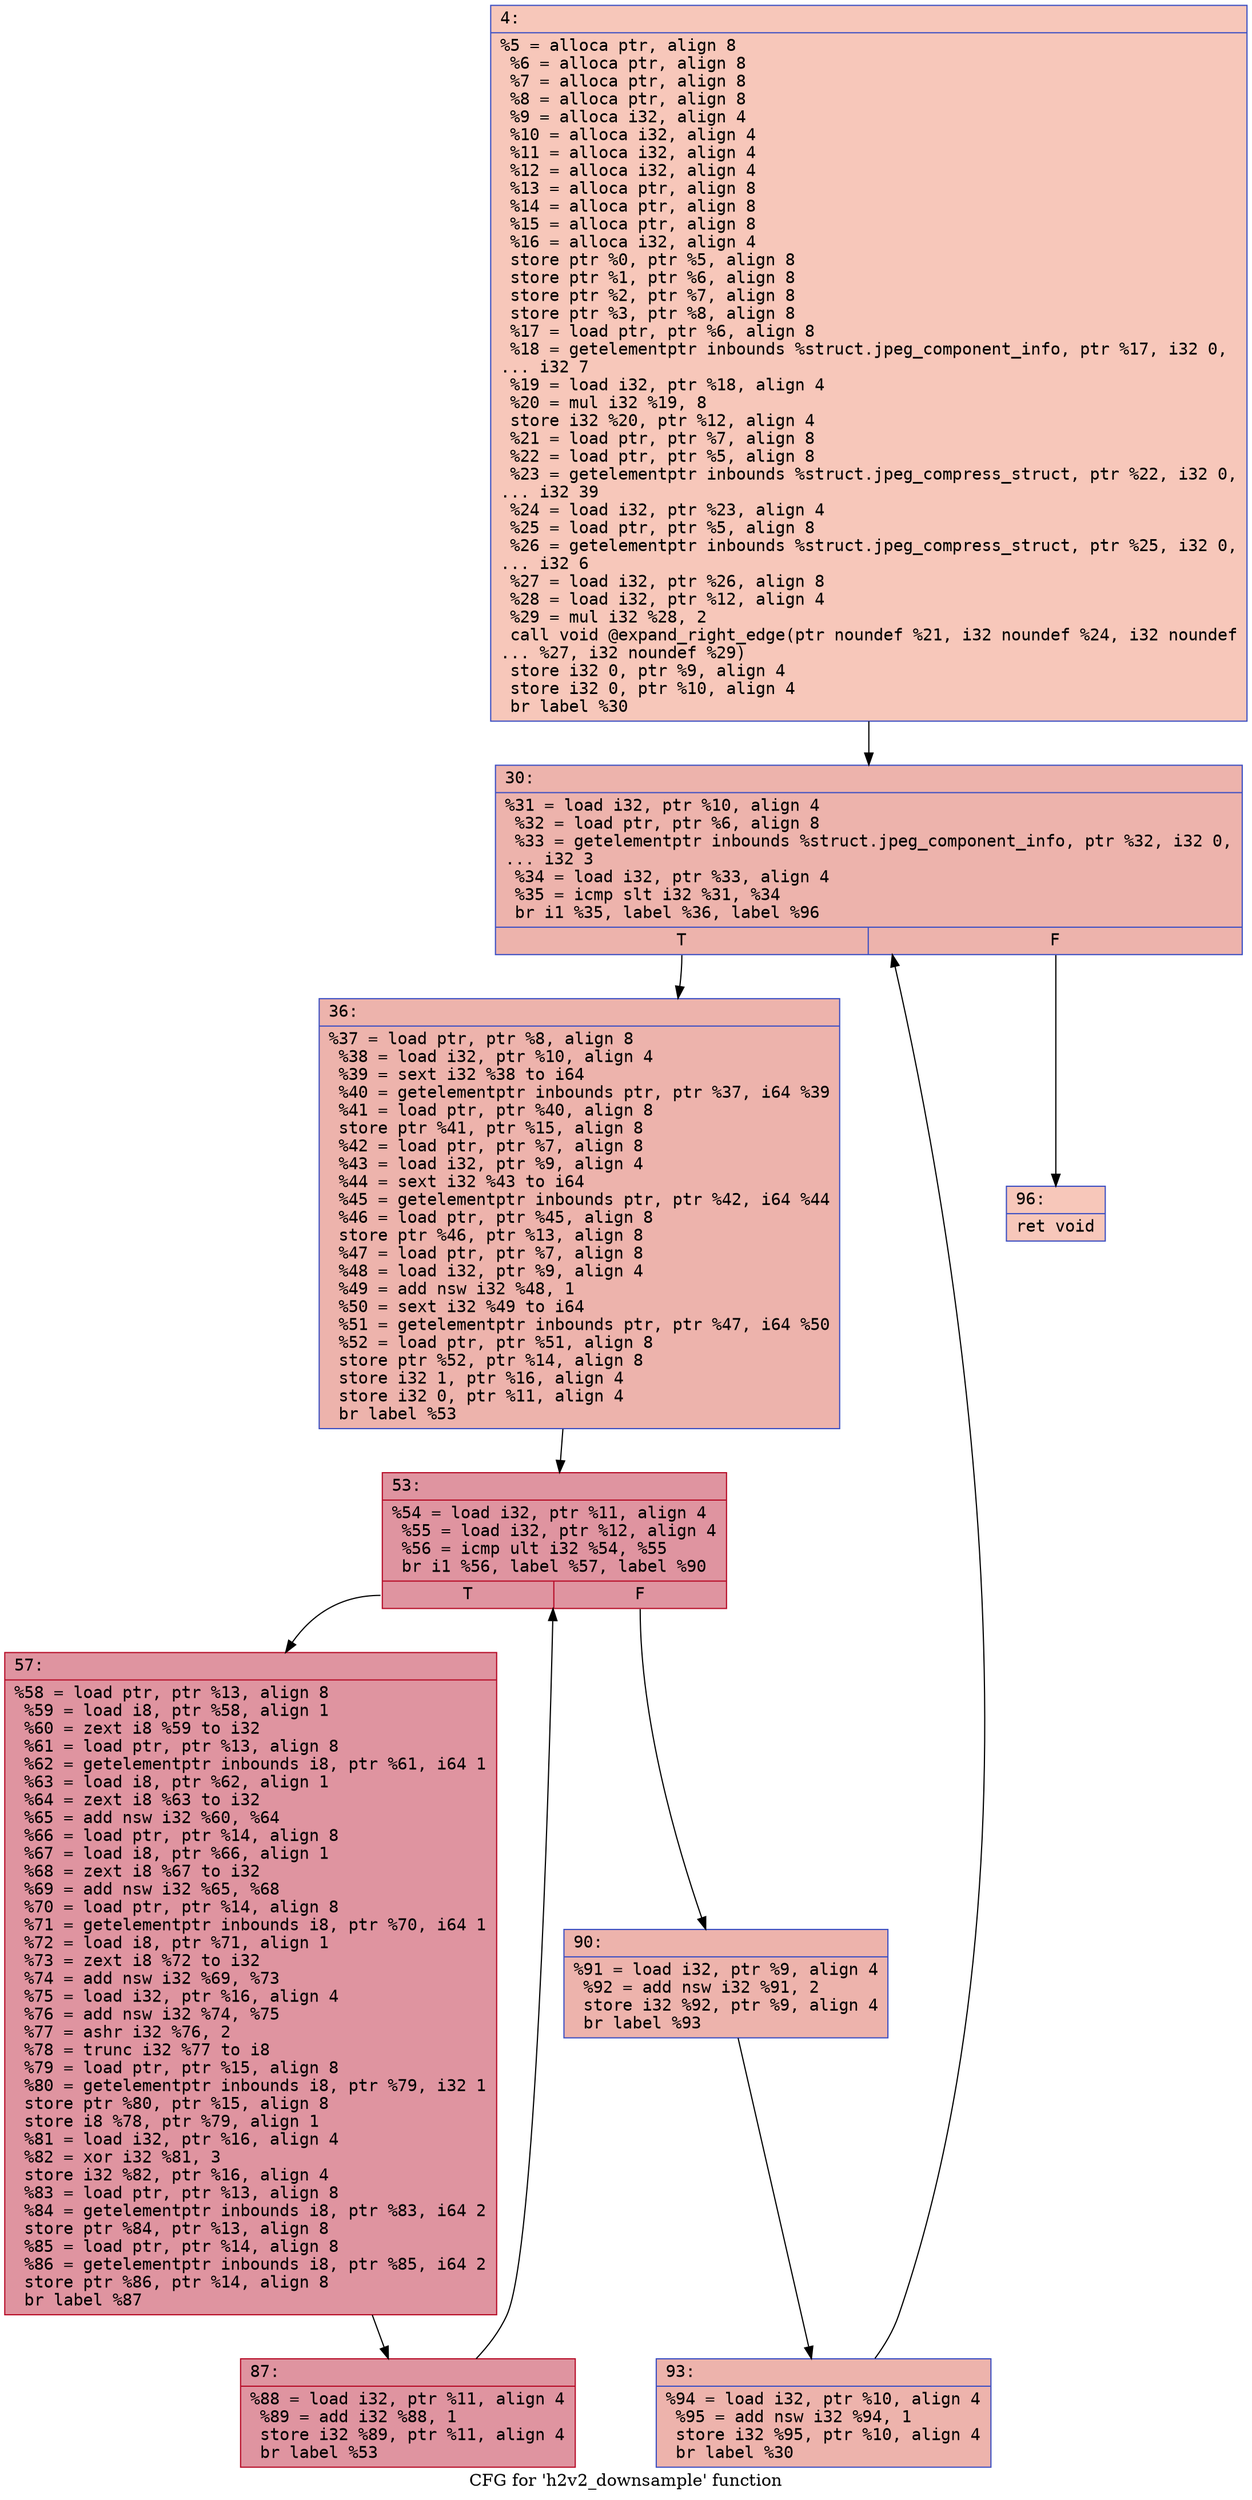 digraph "CFG for 'h2v2_downsample' function" {
	label="CFG for 'h2v2_downsample' function";

	Node0x6000023375c0 [shape=record,color="#3d50c3ff", style=filled, fillcolor="#ec7f6370" fontname="Courier",label="{4:\l|  %5 = alloca ptr, align 8\l  %6 = alloca ptr, align 8\l  %7 = alloca ptr, align 8\l  %8 = alloca ptr, align 8\l  %9 = alloca i32, align 4\l  %10 = alloca i32, align 4\l  %11 = alloca i32, align 4\l  %12 = alloca i32, align 4\l  %13 = alloca ptr, align 8\l  %14 = alloca ptr, align 8\l  %15 = alloca ptr, align 8\l  %16 = alloca i32, align 4\l  store ptr %0, ptr %5, align 8\l  store ptr %1, ptr %6, align 8\l  store ptr %2, ptr %7, align 8\l  store ptr %3, ptr %8, align 8\l  %17 = load ptr, ptr %6, align 8\l  %18 = getelementptr inbounds %struct.jpeg_component_info, ptr %17, i32 0,\l... i32 7\l  %19 = load i32, ptr %18, align 4\l  %20 = mul i32 %19, 8\l  store i32 %20, ptr %12, align 4\l  %21 = load ptr, ptr %7, align 8\l  %22 = load ptr, ptr %5, align 8\l  %23 = getelementptr inbounds %struct.jpeg_compress_struct, ptr %22, i32 0,\l... i32 39\l  %24 = load i32, ptr %23, align 4\l  %25 = load ptr, ptr %5, align 8\l  %26 = getelementptr inbounds %struct.jpeg_compress_struct, ptr %25, i32 0,\l... i32 6\l  %27 = load i32, ptr %26, align 8\l  %28 = load i32, ptr %12, align 4\l  %29 = mul i32 %28, 2\l  call void @expand_right_edge(ptr noundef %21, i32 noundef %24, i32 noundef\l... %27, i32 noundef %29)\l  store i32 0, ptr %9, align 4\l  store i32 0, ptr %10, align 4\l  br label %30\l}"];
	Node0x6000023375c0 -> Node0x600002337610[tooltip="4 -> 30\nProbability 100.00%" ];
	Node0x600002337610 [shape=record,color="#3d50c3ff", style=filled, fillcolor="#d6524470" fontname="Courier",label="{30:\l|  %31 = load i32, ptr %10, align 4\l  %32 = load ptr, ptr %6, align 8\l  %33 = getelementptr inbounds %struct.jpeg_component_info, ptr %32, i32 0,\l... i32 3\l  %34 = load i32, ptr %33, align 4\l  %35 = icmp slt i32 %31, %34\l  br i1 %35, label %36, label %96\l|{<s0>T|<s1>F}}"];
	Node0x600002337610:s0 -> Node0x600002337660[tooltip="30 -> 36\nProbability 96.88%" ];
	Node0x600002337610:s1 -> Node0x600002337840[tooltip="30 -> 96\nProbability 3.12%" ];
	Node0x600002337660 [shape=record,color="#3d50c3ff", style=filled, fillcolor="#d6524470" fontname="Courier",label="{36:\l|  %37 = load ptr, ptr %8, align 8\l  %38 = load i32, ptr %10, align 4\l  %39 = sext i32 %38 to i64\l  %40 = getelementptr inbounds ptr, ptr %37, i64 %39\l  %41 = load ptr, ptr %40, align 8\l  store ptr %41, ptr %15, align 8\l  %42 = load ptr, ptr %7, align 8\l  %43 = load i32, ptr %9, align 4\l  %44 = sext i32 %43 to i64\l  %45 = getelementptr inbounds ptr, ptr %42, i64 %44\l  %46 = load ptr, ptr %45, align 8\l  store ptr %46, ptr %13, align 8\l  %47 = load ptr, ptr %7, align 8\l  %48 = load i32, ptr %9, align 4\l  %49 = add nsw i32 %48, 1\l  %50 = sext i32 %49 to i64\l  %51 = getelementptr inbounds ptr, ptr %47, i64 %50\l  %52 = load ptr, ptr %51, align 8\l  store ptr %52, ptr %14, align 8\l  store i32 1, ptr %16, align 4\l  store i32 0, ptr %11, align 4\l  br label %53\l}"];
	Node0x600002337660 -> Node0x6000023376b0[tooltip="36 -> 53\nProbability 100.00%" ];
	Node0x6000023376b0 [shape=record,color="#b70d28ff", style=filled, fillcolor="#b70d2870" fontname="Courier",label="{53:\l|  %54 = load i32, ptr %11, align 4\l  %55 = load i32, ptr %12, align 4\l  %56 = icmp ult i32 %54, %55\l  br i1 %56, label %57, label %90\l|{<s0>T|<s1>F}}"];
	Node0x6000023376b0:s0 -> Node0x600002337700[tooltip="53 -> 57\nProbability 96.88%" ];
	Node0x6000023376b0:s1 -> Node0x6000023377a0[tooltip="53 -> 90\nProbability 3.12%" ];
	Node0x600002337700 [shape=record,color="#b70d28ff", style=filled, fillcolor="#b70d2870" fontname="Courier",label="{57:\l|  %58 = load ptr, ptr %13, align 8\l  %59 = load i8, ptr %58, align 1\l  %60 = zext i8 %59 to i32\l  %61 = load ptr, ptr %13, align 8\l  %62 = getelementptr inbounds i8, ptr %61, i64 1\l  %63 = load i8, ptr %62, align 1\l  %64 = zext i8 %63 to i32\l  %65 = add nsw i32 %60, %64\l  %66 = load ptr, ptr %14, align 8\l  %67 = load i8, ptr %66, align 1\l  %68 = zext i8 %67 to i32\l  %69 = add nsw i32 %65, %68\l  %70 = load ptr, ptr %14, align 8\l  %71 = getelementptr inbounds i8, ptr %70, i64 1\l  %72 = load i8, ptr %71, align 1\l  %73 = zext i8 %72 to i32\l  %74 = add nsw i32 %69, %73\l  %75 = load i32, ptr %16, align 4\l  %76 = add nsw i32 %74, %75\l  %77 = ashr i32 %76, 2\l  %78 = trunc i32 %77 to i8\l  %79 = load ptr, ptr %15, align 8\l  %80 = getelementptr inbounds i8, ptr %79, i32 1\l  store ptr %80, ptr %15, align 8\l  store i8 %78, ptr %79, align 1\l  %81 = load i32, ptr %16, align 4\l  %82 = xor i32 %81, 3\l  store i32 %82, ptr %16, align 4\l  %83 = load ptr, ptr %13, align 8\l  %84 = getelementptr inbounds i8, ptr %83, i64 2\l  store ptr %84, ptr %13, align 8\l  %85 = load ptr, ptr %14, align 8\l  %86 = getelementptr inbounds i8, ptr %85, i64 2\l  store ptr %86, ptr %14, align 8\l  br label %87\l}"];
	Node0x600002337700 -> Node0x600002337750[tooltip="57 -> 87\nProbability 100.00%" ];
	Node0x600002337750 [shape=record,color="#b70d28ff", style=filled, fillcolor="#b70d2870" fontname="Courier",label="{87:\l|  %88 = load i32, ptr %11, align 4\l  %89 = add i32 %88, 1\l  store i32 %89, ptr %11, align 4\l  br label %53\l}"];
	Node0x600002337750 -> Node0x6000023376b0[tooltip="87 -> 53\nProbability 100.00%" ];
	Node0x6000023377a0 [shape=record,color="#3d50c3ff", style=filled, fillcolor="#d6524470" fontname="Courier",label="{90:\l|  %91 = load i32, ptr %9, align 4\l  %92 = add nsw i32 %91, 2\l  store i32 %92, ptr %9, align 4\l  br label %93\l}"];
	Node0x6000023377a0 -> Node0x6000023377f0[tooltip="90 -> 93\nProbability 100.00%" ];
	Node0x6000023377f0 [shape=record,color="#3d50c3ff", style=filled, fillcolor="#d6524470" fontname="Courier",label="{93:\l|  %94 = load i32, ptr %10, align 4\l  %95 = add nsw i32 %94, 1\l  store i32 %95, ptr %10, align 4\l  br label %30\l}"];
	Node0x6000023377f0 -> Node0x600002337610[tooltip="93 -> 30\nProbability 100.00%" ];
	Node0x600002337840 [shape=record,color="#3d50c3ff", style=filled, fillcolor="#ec7f6370" fontname="Courier",label="{96:\l|  ret void\l}"];
}

